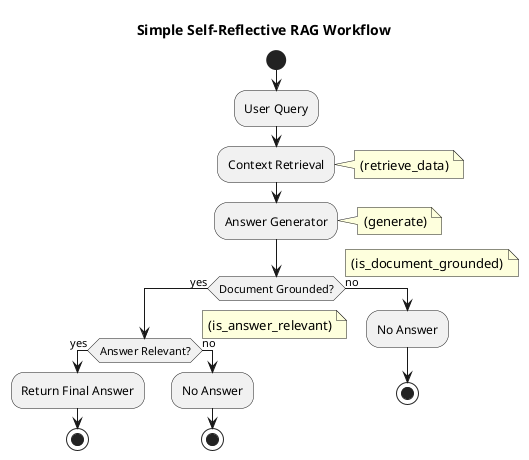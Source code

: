 @startuml AnswerGenerationAgent
title Simple Self-Reflective RAG Workflow

start

:User Query;
:Context Retrieval;
note right
  (retrieve_data)
end note

:Answer Generator;
note right
  (generate)
end note

if (Document Grounded?) then (yes)
  note right
    (is_document_grounded)
  end note
  
  if (Answer Relevant?) then (yes)
    note right
      (is_answer_relevant)
    end note
    
    :Return Final Answer;
    stop
  else (no)
    :No Answer;
    stop
  endif

else (no)
  :No Answer;
  stop
endif

@enduml
